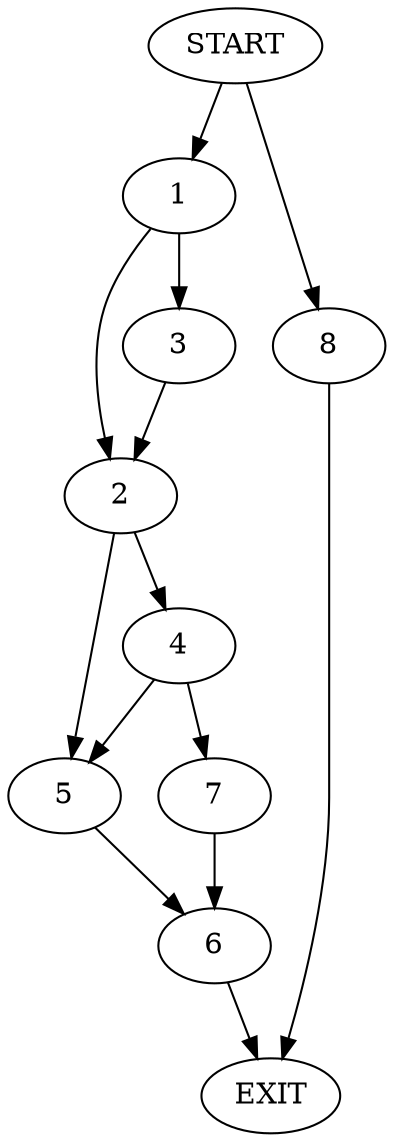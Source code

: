digraph {
0 [label="START"]
9 [label="EXIT"]
0 -> 1
1 -> 2
1 -> 3
3 -> 2
2 -> 4
2 -> 5
5 -> 6
4 -> 5
4 -> 7
0 -> 8
8 -> 9
7 -> 6
6 -> 9
}
